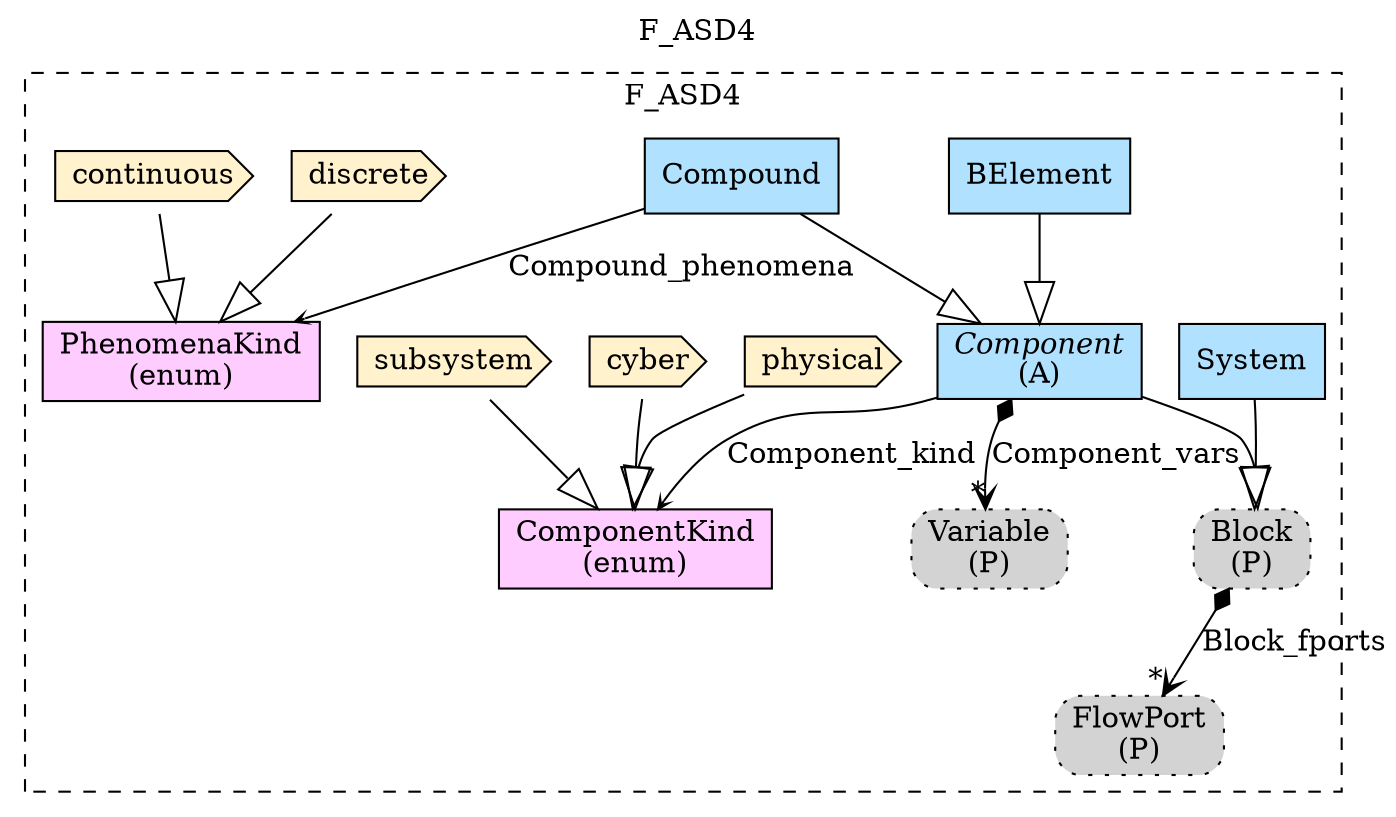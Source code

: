 digraph {graph[label=F_ASD4,labelloc=tl,labelfontsize=12];
subgraph cluster_F_ASD4{style=dashed;label=F_ASD4;
"System"[shape=record,fillcolor=lightskyblue1,style = filled,label="System"];
"PBlock"[shape=box,fillcolor=lightgray,style ="rounded,filled,dotted",label=<Block<br/>(P)>];
"PFlowPort"[shape=box,fillcolor=lightgray,style ="rounded,filled,dotted",label=<FlowPort<br/>(P)>];
"PVariable"[shape=box,fillcolor=lightgray,style ="rounded,filled,dotted",label=<Variable<br/>(P)>];
"BElement"[shape=record,fillcolor=lightskyblue1,style = filled,label="BElement"];
"cyber"[shape=cds,fillcolor="#FFF2CC",style = filled,label="cyber"];
"subsystem"[shape=cds,fillcolor="#FFF2CC",style = filled,label="subsystem"];
"physical"[shape=cds,fillcolor="#FFF2CC",style = filled,label="physical"];
"Component"[shape=record,fillcolor=lightskyblue1,style = filled,label=<{<I>Component</I><br/>(A)}>];
"ComponentKind"[shape=record,fillcolor="#FFCCFF",style = filled,label="ComponentKind\l(enum)"];
"discrete"[shape=cds,fillcolor="#FFF2CC",style = filled,label="discrete"];
"continuous"[shape=cds,fillcolor="#FFF2CC",style = filled,label="continuous"];
"Compound"[shape=record,fillcolor=lightskyblue1,style = filled,label="Compound"];
"PhenomenaKind"[shape=record,fillcolor="#FFCCFF",style = filled,label="PhenomenaKind\l(enum)"];

"System"->"PBlock"[arrowhead=onormal,arrowsize=2.0];
"Component"->"PBlock"[arrowhead=onormal,arrowsize=2.0];
"PBlock"->"PFlowPort"[label="Block_fports",arrowhead=vee,arrowtail=diamond,dir=both,headlabel="*"];
"Component"->"PVariable"[label="Component_vars",arrowhead=vee,arrowtail=diamond,dir=both,headlabel="*"];
"Compound"->"Component"[arrowhead=onormal,arrowsize=2.0];
"BElement"->"Component"[arrowhead=onormal,arrowsize=2.0];
"cyber"->"ComponentKind"[arrowhead=onormal,arrowsize=2.0];
"subsystem"->"ComponentKind"[arrowhead=onormal,arrowsize=2.0];
"physical"->"ComponentKind"[arrowhead=onormal,arrowsize=2.0];
"Component"->"ComponentKind"[label="Component_kind",arrowhead=vee,headlabel="",arrowsize=.5];
"discrete"->"PhenomenaKind"[arrowhead=onormal,arrowsize=2.0];
"continuous"->"PhenomenaKind"[arrowhead=onormal,arrowsize=2.0];
"Compound"->"PhenomenaKind"[label="Compound_phenomena",arrowhead=vee,headlabel="",arrowsize=.5];

}



}
